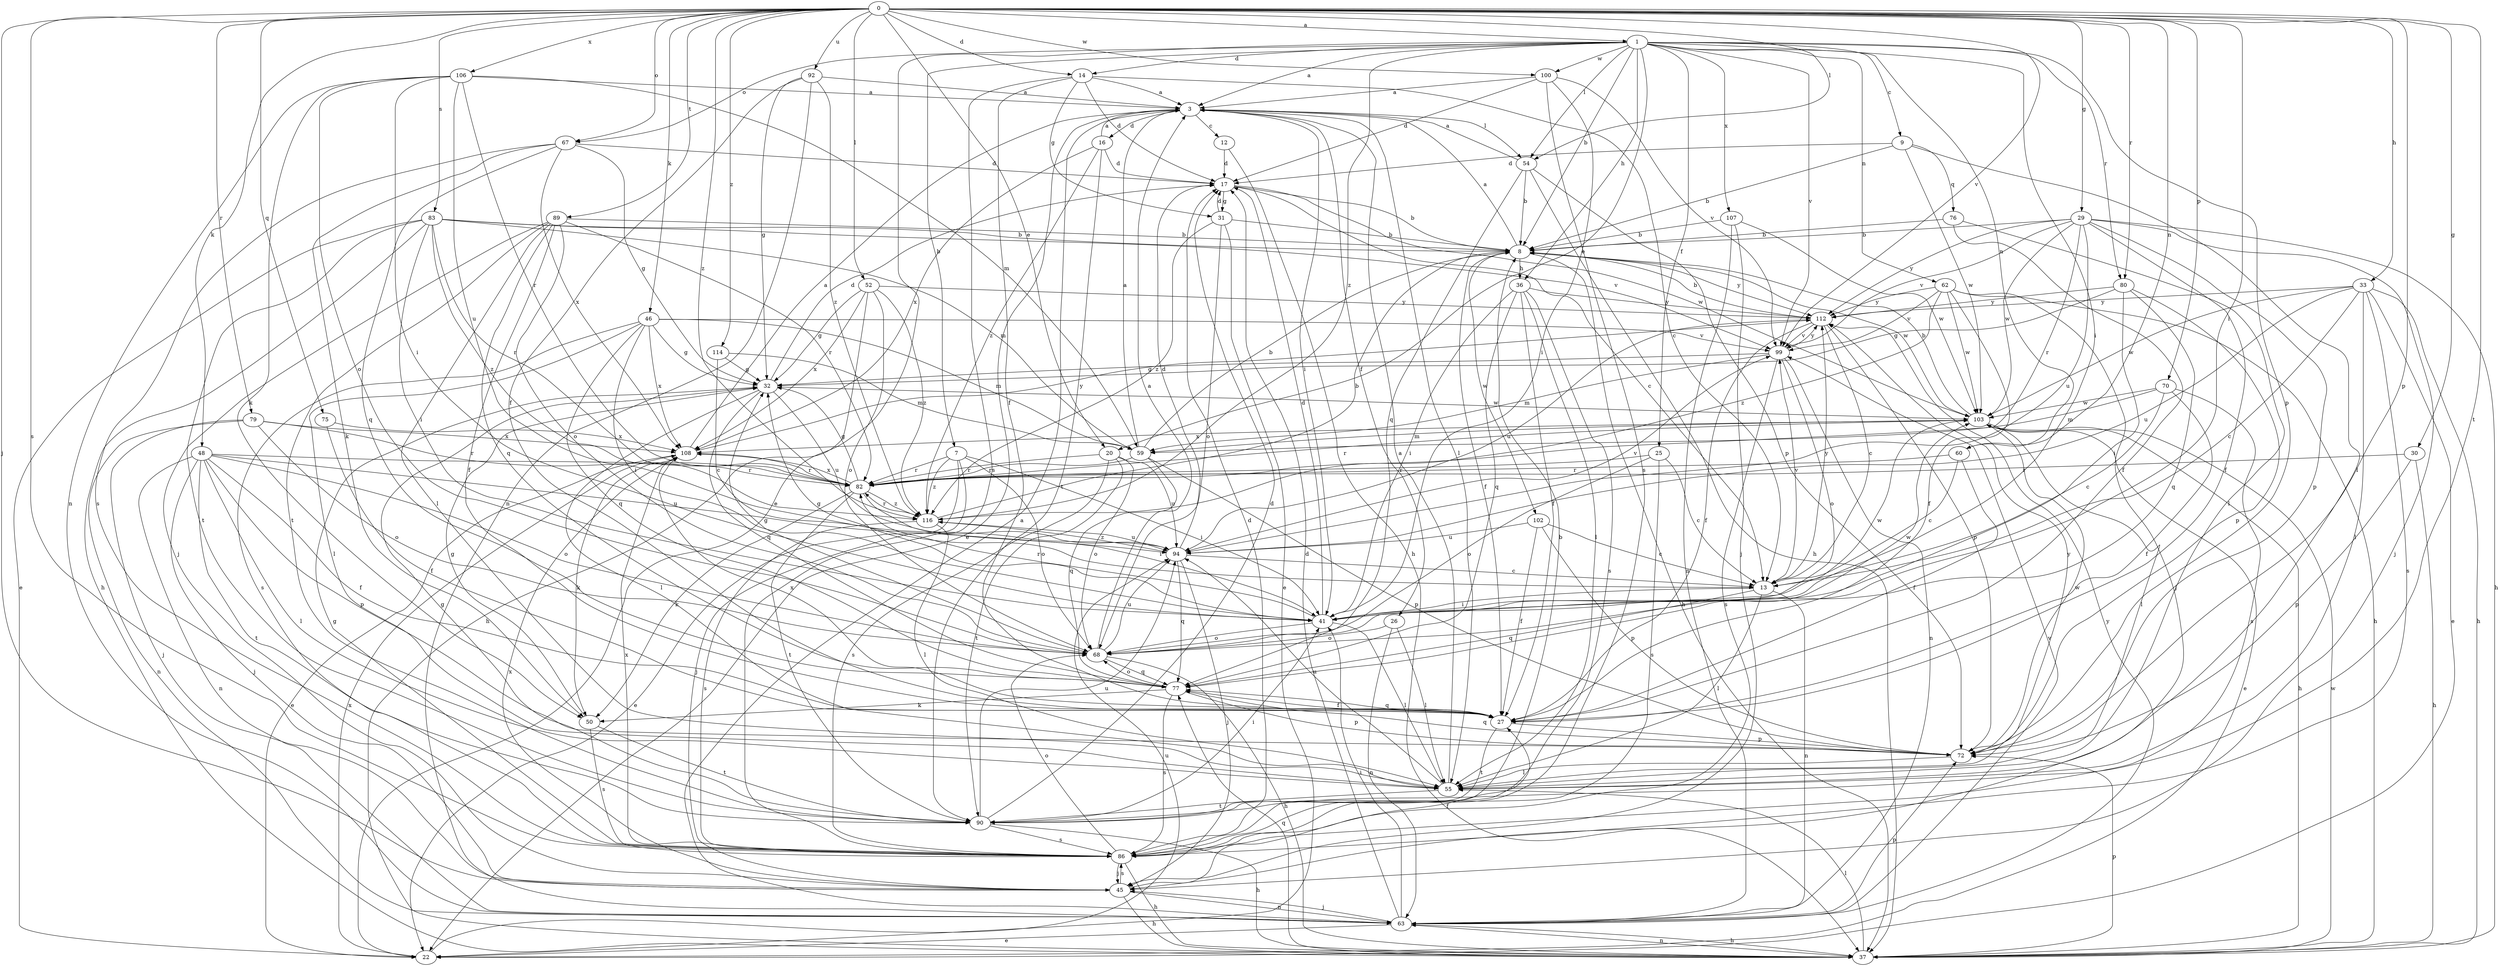 strict digraph  {
0;
1;
3;
7;
8;
9;
12;
13;
14;
16;
17;
20;
22;
25;
26;
27;
29;
30;
31;
32;
33;
36;
37;
41;
45;
46;
48;
50;
52;
54;
55;
59;
60;
62;
63;
67;
68;
70;
72;
75;
76;
77;
79;
80;
82;
83;
86;
89;
90;
92;
94;
99;
100;
102;
103;
106;
107;
108;
112;
114;
116;
0 -> 1  [label=a];
0 -> 14  [label=d];
0 -> 20  [label=e];
0 -> 29  [label=g];
0 -> 30  [label=g];
0 -> 33  [label=h];
0 -> 41  [label=i];
0 -> 45  [label=j];
0 -> 46  [label=k];
0 -> 48  [label=k];
0 -> 52  [label=l];
0 -> 54  [label=l];
0 -> 60  [label=n];
0 -> 67  [label=o];
0 -> 70  [label=p];
0 -> 72  [label=p];
0 -> 75  [label=q];
0 -> 79  [label=r];
0 -> 80  [label=r];
0 -> 83  [label=s];
0 -> 86  [label=s];
0 -> 89  [label=t];
0 -> 90  [label=t];
0 -> 92  [label=u];
0 -> 99  [label=v];
0 -> 100  [label=w];
0 -> 106  [label=x];
0 -> 114  [label=z];
0 -> 116  [label=z];
1 -> 3  [label=a];
1 -> 7  [label=b];
1 -> 8  [label=b];
1 -> 9  [label=c];
1 -> 14  [label=d];
1 -> 20  [label=e];
1 -> 22  [label=e];
1 -> 25  [label=f];
1 -> 36  [label=h];
1 -> 41  [label=i];
1 -> 54  [label=l];
1 -> 60  [label=n];
1 -> 62  [label=n];
1 -> 67  [label=o];
1 -> 72  [label=p];
1 -> 80  [label=r];
1 -> 99  [label=v];
1 -> 100  [label=w];
1 -> 107  [label=x];
1 -> 116  [label=z];
3 -> 12  [label=c];
3 -> 16  [label=d];
3 -> 22  [label=e];
3 -> 26  [label=f];
3 -> 41  [label=i];
3 -> 54  [label=l];
3 -> 55  [label=l];
7 -> 22  [label=e];
7 -> 41  [label=i];
7 -> 45  [label=j];
7 -> 68  [label=o];
7 -> 82  [label=r];
7 -> 116  [label=z];
8 -> 3  [label=a];
8 -> 27  [label=f];
8 -> 36  [label=h];
8 -> 37  [label=h];
8 -> 102  [label=w];
8 -> 103  [label=w];
8 -> 112  [label=y];
9 -> 8  [label=b];
9 -> 17  [label=d];
9 -> 55  [label=l];
9 -> 76  [label=q];
9 -> 103  [label=w];
12 -> 17  [label=d];
12 -> 37  [label=h];
13 -> 41  [label=i];
13 -> 55  [label=l];
13 -> 63  [label=n];
13 -> 77  [label=q];
13 -> 99  [label=v];
13 -> 112  [label=y];
14 -> 3  [label=a];
14 -> 13  [label=c];
14 -> 17  [label=d];
14 -> 27  [label=f];
14 -> 31  [label=g];
14 -> 86  [label=s];
16 -> 3  [label=a];
16 -> 17  [label=d];
16 -> 90  [label=t];
16 -> 108  [label=x];
16 -> 116  [label=z];
17 -> 8  [label=b];
17 -> 13  [label=c];
17 -> 31  [label=g];
17 -> 103  [label=w];
20 -> 68  [label=o];
20 -> 82  [label=r];
20 -> 86  [label=s];
20 -> 90  [label=t];
20 -> 94  [label=u];
22 -> 94  [label=u];
22 -> 108  [label=x];
25 -> 13  [label=c];
25 -> 68  [label=o];
25 -> 82  [label=r];
25 -> 86  [label=s];
26 -> 55  [label=l];
26 -> 63  [label=n];
26 -> 68  [label=o];
27 -> 72  [label=p];
27 -> 77  [label=q];
27 -> 90  [label=t];
27 -> 108  [label=x];
29 -> 8  [label=b];
29 -> 27  [label=f];
29 -> 37  [label=h];
29 -> 45  [label=j];
29 -> 72  [label=p];
29 -> 82  [label=r];
29 -> 94  [label=u];
29 -> 99  [label=v];
29 -> 103  [label=w];
29 -> 112  [label=y];
30 -> 37  [label=h];
30 -> 72  [label=p];
30 -> 82  [label=r];
31 -> 8  [label=b];
31 -> 17  [label=d];
31 -> 22  [label=e];
31 -> 68  [label=o];
31 -> 116  [label=z];
32 -> 17  [label=d];
32 -> 55  [label=l];
32 -> 77  [label=q];
32 -> 94  [label=u];
32 -> 103  [label=w];
33 -> 13  [label=c];
33 -> 22  [label=e];
33 -> 37  [label=h];
33 -> 55  [label=l];
33 -> 86  [label=s];
33 -> 94  [label=u];
33 -> 103  [label=w];
33 -> 112  [label=y];
36 -> 27  [label=f];
36 -> 41  [label=i];
36 -> 55  [label=l];
36 -> 77  [label=q];
36 -> 86  [label=s];
36 -> 112  [label=y];
37 -> 55  [label=l];
37 -> 63  [label=n];
37 -> 72  [label=p];
37 -> 77  [label=q];
37 -> 103  [label=w];
41 -> 17  [label=d];
41 -> 32  [label=g];
41 -> 55  [label=l];
41 -> 68  [label=o];
41 -> 82  [label=r];
41 -> 103  [label=w];
45 -> 27  [label=f];
45 -> 37  [label=h];
45 -> 63  [label=n];
45 -> 86  [label=s];
45 -> 108  [label=x];
46 -> 32  [label=g];
46 -> 41  [label=i];
46 -> 55  [label=l];
46 -> 59  [label=m];
46 -> 77  [label=q];
46 -> 86  [label=s];
46 -> 99  [label=v];
46 -> 108  [label=x];
48 -> 27  [label=f];
48 -> 45  [label=j];
48 -> 55  [label=l];
48 -> 63  [label=n];
48 -> 68  [label=o];
48 -> 72  [label=p];
48 -> 82  [label=r];
48 -> 90  [label=t];
48 -> 94  [label=u];
50 -> 32  [label=g];
50 -> 86  [label=s];
50 -> 90  [label=t];
52 -> 32  [label=g];
52 -> 37  [label=h];
52 -> 68  [label=o];
52 -> 108  [label=x];
52 -> 112  [label=y];
52 -> 116  [label=z];
54 -> 3  [label=a];
54 -> 8  [label=b];
54 -> 37  [label=h];
54 -> 72  [label=p];
54 -> 77  [label=q];
55 -> 3  [label=a];
55 -> 90  [label=t];
55 -> 94  [label=u];
55 -> 112  [label=y];
59 -> 3  [label=a];
59 -> 8  [label=b];
59 -> 72  [label=p];
59 -> 77  [label=q];
59 -> 82  [label=r];
60 -> 13  [label=c];
60 -> 27  [label=f];
60 -> 82  [label=r];
62 -> 27  [label=f];
62 -> 37  [label=h];
62 -> 45  [label=j];
62 -> 99  [label=v];
62 -> 103  [label=w];
62 -> 112  [label=y];
62 -> 116  [label=z];
63 -> 3  [label=a];
63 -> 17  [label=d];
63 -> 22  [label=e];
63 -> 37  [label=h];
63 -> 41  [label=i];
63 -> 45  [label=j];
63 -> 72  [label=p];
63 -> 99  [label=v];
63 -> 112  [label=y];
67 -> 17  [label=d];
67 -> 32  [label=g];
67 -> 50  [label=k];
67 -> 77  [label=q];
67 -> 86  [label=s];
67 -> 108  [label=x];
68 -> 3  [label=a];
68 -> 32  [label=g];
68 -> 37  [label=h];
68 -> 77  [label=q];
68 -> 94  [label=u];
68 -> 103  [label=w];
70 -> 13  [label=c];
70 -> 27  [label=f];
70 -> 59  [label=m];
70 -> 86  [label=s];
70 -> 103  [label=w];
72 -> 55  [label=l];
72 -> 77  [label=q];
72 -> 103  [label=w];
75 -> 27  [label=f];
75 -> 108  [label=x];
76 -> 8  [label=b];
76 -> 27  [label=f];
76 -> 55  [label=l];
77 -> 27  [label=f];
77 -> 50  [label=k];
77 -> 68  [label=o];
77 -> 72  [label=p];
77 -> 86  [label=s];
79 -> 45  [label=j];
79 -> 63  [label=n];
79 -> 68  [label=o];
79 -> 82  [label=r];
79 -> 108  [label=x];
80 -> 32  [label=g];
80 -> 41  [label=i];
80 -> 72  [label=p];
80 -> 77  [label=q];
80 -> 112  [label=y];
82 -> 32  [label=g];
82 -> 41  [label=i];
82 -> 50  [label=k];
82 -> 90  [label=t];
82 -> 108  [label=x];
82 -> 116  [label=z];
83 -> 8  [label=b];
83 -> 22  [label=e];
83 -> 37  [label=h];
83 -> 41  [label=i];
83 -> 59  [label=m];
83 -> 82  [label=r];
83 -> 90  [label=t];
83 -> 99  [label=v];
83 -> 116  [label=z];
86 -> 17  [label=d];
86 -> 32  [label=g];
86 -> 37  [label=h];
86 -> 45  [label=j];
86 -> 68  [label=o];
86 -> 108  [label=x];
89 -> 8  [label=b];
89 -> 27  [label=f];
89 -> 45  [label=j];
89 -> 55  [label=l];
89 -> 68  [label=o];
89 -> 77  [label=q];
89 -> 82  [label=r];
89 -> 90  [label=t];
90 -> 8  [label=b];
90 -> 17  [label=d];
90 -> 32  [label=g];
90 -> 37  [label=h];
90 -> 41  [label=i];
90 -> 86  [label=s];
90 -> 94  [label=u];
92 -> 3  [label=a];
92 -> 27  [label=f];
92 -> 32  [label=g];
92 -> 63  [label=n];
92 -> 116  [label=z];
94 -> 13  [label=c];
94 -> 17  [label=d];
94 -> 45  [label=j];
94 -> 77  [label=q];
94 -> 99  [label=v];
94 -> 116  [label=z];
99 -> 32  [label=g];
99 -> 59  [label=m];
99 -> 63  [label=n];
99 -> 68  [label=o];
99 -> 86  [label=s];
99 -> 112  [label=y];
100 -> 3  [label=a];
100 -> 17  [label=d];
100 -> 41  [label=i];
100 -> 86  [label=s];
100 -> 99  [label=v];
102 -> 13  [label=c];
102 -> 27  [label=f];
102 -> 72  [label=p];
102 -> 94  [label=u];
103 -> 8  [label=b];
103 -> 22  [label=e];
103 -> 37  [label=h];
103 -> 55  [label=l];
103 -> 59  [label=m];
103 -> 82  [label=r];
103 -> 108  [label=x];
106 -> 3  [label=a];
106 -> 41  [label=i];
106 -> 50  [label=k];
106 -> 59  [label=m];
106 -> 63  [label=n];
106 -> 68  [label=o];
106 -> 82  [label=r];
106 -> 94  [label=u];
107 -> 8  [label=b];
107 -> 45  [label=j];
107 -> 63  [label=n];
107 -> 103  [label=w];
108 -> 3  [label=a];
108 -> 22  [label=e];
108 -> 50  [label=k];
108 -> 82  [label=r];
108 -> 112  [label=y];
112 -> 8  [label=b];
112 -> 13  [label=c];
112 -> 27  [label=f];
112 -> 72  [label=p];
112 -> 94  [label=u];
112 -> 99  [label=v];
114 -> 13  [label=c];
114 -> 32  [label=g];
114 -> 59  [label=m];
116 -> 8  [label=b];
116 -> 55  [label=l];
116 -> 82  [label=r];
116 -> 86  [label=s];
116 -> 94  [label=u];
}
